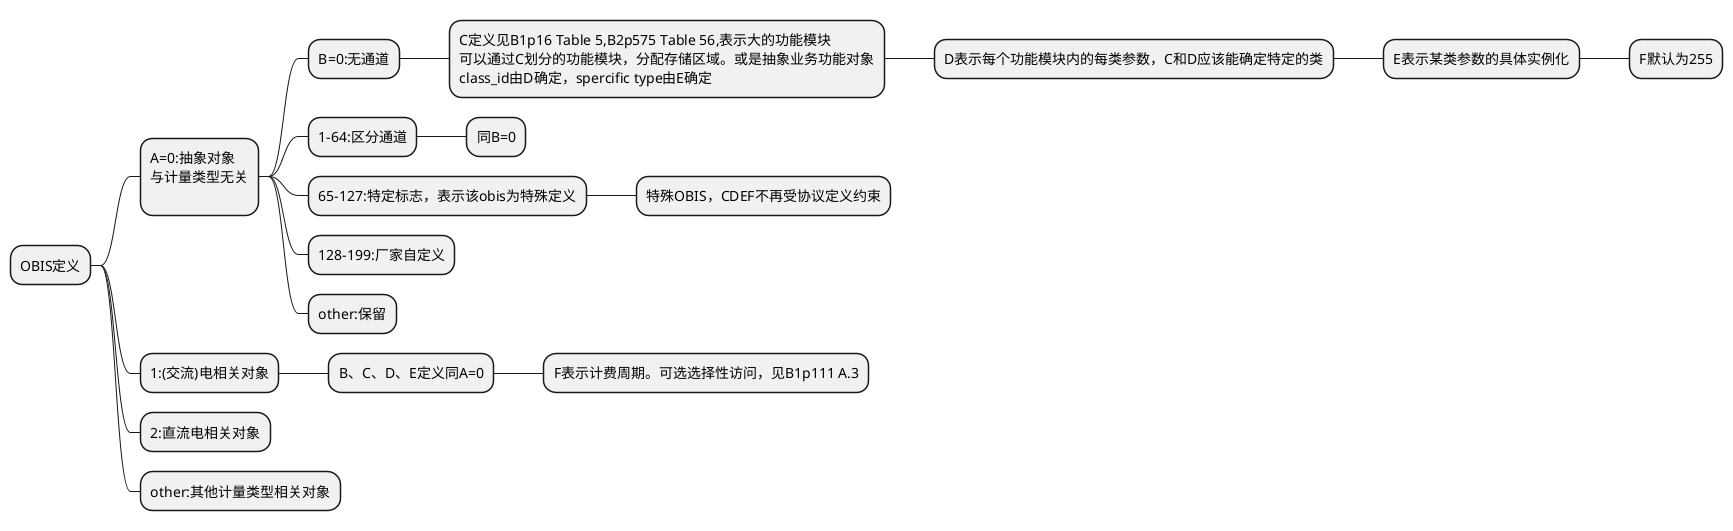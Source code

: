 @startmindmap

* OBIS定义
**:A=0:抽象对象
与计量类型无关
;
*** B=0:无通道
****:C定义见B1p16 Table 5,B2p575 Table 56,表示大的功能模块
可以通过C划分的功能模块，分配存储区域。或是抽象业务功能对象
class_id由D确定，spercific type由E确定;
***** D表示每个功能模块内的每类参数，C和D应该能确定特定的类
****** E表示某类参数的具体实例化
******* F默认为255
*** 1-64:区分通道
**** 同B=0
*** 65-127:特定标志，表示该obis为特殊定义
**** 特殊OBIS，CDEF不再受协议定义约束
*** 128-199:厂家自定义
*** other:保留
** 1:(交流)电相关对象
*** B、C、D、E定义同A=0
**** F表示计费周期。可选选择性访问，见B1p111 A.3
** 2:直流电相关对象

** other:其他计量类型相关对象

@enduml
